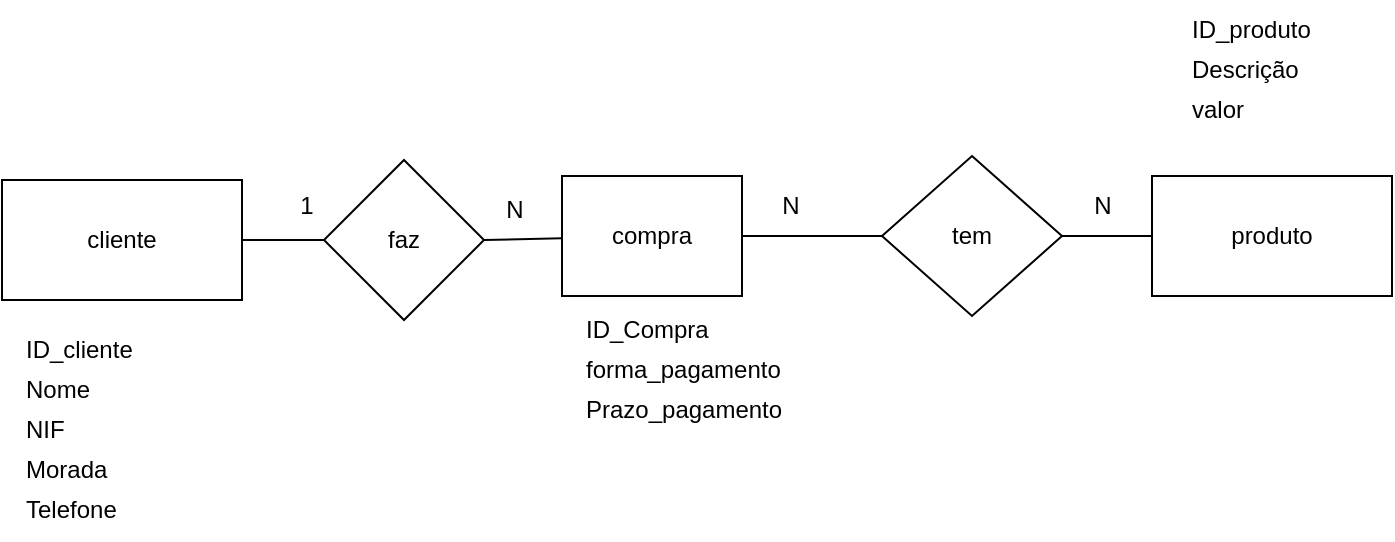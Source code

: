 <mxfile version="22.0.8" type="device">
  <diagram name="Página-1" id="kV-Lrt2cp4OkjXztvkxY">
    <mxGraphModel dx="1194" dy="641" grid="1" gridSize="10" guides="1" tooltips="1" connect="1" arrows="1" fold="1" page="1" pageScale="1" pageWidth="827" pageHeight="1169" math="0" shadow="0">
      <root>
        <mxCell id="0" />
        <mxCell id="1" parent="0" />
        <mxCell id="YHbP35V-Cucy-SEhRMw--1" value="cliente" style="rounded=0;whiteSpace=wrap;html=1;" vertex="1" parent="1">
          <mxGeometry x="20" y="190" width="120" height="60" as="geometry" />
        </mxCell>
        <mxCell id="YHbP35V-Cucy-SEhRMw--3" value="produto" style="rounded=0;whiteSpace=wrap;html=1;" vertex="1" parent="1">
          <mxGeometry x="595" y="188" width="120" height="60" as="geometry" />
        </mxCell>
        <mxCell id="YHbP35V-Cucy-SEhRMw--4" value="compra" style="rounded=0;whiteSpace=wrap;html=1;" vertex="1" parent="1">
          <mxGeometry x="300" y="188" width="90" height="60" as="geometry" />
        </mxCell>
        <mxCell id="YHbP35V-Cucy-SEhRMw--8" value="faz" style="rhombus;whiteSpace=wrap;html=1;" vertex="1" parent="1">
          <mxGeometry x="181" y="180" width="80" height="80" as="geometry" />
        </mxCell>
        <mxCell id="YHbP35V-Cucy-SEhRMw--9" value="" style="endArrow=none;html=1;rounded=0;exitX=0;exitY=0.5;exitDx=0;exitDy=0;entryX=1;entryY=0.5;entryDx=0;entryDy=0;" edge="1" parent="1" source="YHbP35V-Cucy-SEhRMw--8" target="YHbP35V-Cucy-SEhRMw--1">
          <mxGeometry width="50" height="50" relative="1" as="geometry">
            <mxPoint x="390" y="110" as="sourcePoint" />
            <mxPoint x="470" y="220" as="targetPoint" />
          </mxGeometry>
        </mxCell>
        <mxCell id="YHbP35V-Cucy-SEhRMw--10" value="" style="endArrow=none;html=1;rounded=0;exitX=1;exitY=0.5;exitDx=0;exitDy=0;" edge="1" parent="1" source="YHbP35V-Cucy-SEhRMw--8" target="YHbP35V-Cucy-SEhRMw--4">
          <mxGeometry width="50" height="50" relative="1" as="geometry">
            <mxPoint x="390" y="220" as="sourcePoint" />
            <mxPoint x="240" y="220" as="targetPoint" />
          </mxGeometry>
        </mxCell>
        <mxCell id="YHbP35V-Cucy-SEhRMw--11" value="1" style="text;html=1;align=center;verticalAlign=middle;resizable=0;points=[];autosize=1;strokeColor=none;fillColor=none;" vertex="1" parent="1">
          <mxGeometry x="157" y="188" width="30" height="30" as="geometry" />
        </mxCell>
        <mxCell id="YHbP35V-Cucy-SEhRMw--12" value="N" style="text;html=1;align=center;verticalAlign=middle;resizable=0;points=[];autosize=1;strokeColor=none;fillColor=none;" vertex="1" parent="1">
          <mxGeometry x="261" y="190" width="30" height="30" as="geometry" />
        </mxCell>
        <mxCell id="YHbP35V-Cucy-SEhRMw--13" value="ID_cliente" style="text;html=1;align=left;verticalAlign=middle;resizable=0;points=[];autosize=1;strokeColor=none;fillColor=none;" vertex="1" parent="1">
          <mxGeometry x="30" y="260" width="80" height="30" as="geometry" />
        </mxCell>
        <mxCell id="YHbP35V-Cucy-SEhRMw--14" value="Nome" style="text;html=1;align=left;verticalAlign=middle;resizable=0;points=[];autosize=1;strokeColor=none;fillColor=none;" vertex="1" parent="1">
          <mxGeometry x="30" y="280" width="60" height="30" as="geometry" />
        </mxCell>
        <mxCell id="YHbP35V-Cucy-SEhRMw--15" value="ID_Compra" style="text;html=1;align=left;verticalAlign=middle;resizable=0;points=[];autosize=1;strokeColor=none;fillColor=none;" vertex="1" parent="1">
          <mxGeometry x="310" y="250" width="80" height="30" as="geometry" />
        </mxCell>
        <mxCell id="YHbP35V-Cucy-SEhRMw--16" value="forma_pagamento" style="text;html=1;align=left;verticalAlign=middle;resizable=0;points=[];autosize=1;strokeColor=none;fillColor=none;" vertex="1" parent="1">
          <mxGeometry x="310" y="270" width="120" height="30" as="geometry" />
        </mxCell>
        <mxCell id="YHbP35V-Cucy-SEhRMw--17" value="Prazo_pagamento" style="text;html=1;align=left;verticalAlign=middle;resizable=0;points=[];autosize=1;strokeColor=none;fillColor=none;" vertex="1" parent="1">
          <mxGeometry x="310" y="290" width="120" height="30" as="geometry" />
        </mxCell>
        <mxCell id="YHbP35V-Cucy-SEhRMw--19" value="tem" style="rhombus;whiteSpace=wrap;html=1;" vertex="1" parent="1">
          <mxGeometry x="460" y="178" width="90" height="80" as="geometry" />
        </mxCell>
        <mxCell id="YHbP35V-Cucy-SEhRMw--20" value="" style="endArrow=none;html=1;rounded=0;exitX=1;exitY=0.5;exitDx=0;exitDy=0;entryX=0;entryY=0.5;entryDx=0;entryDy=0;" edge="1" parent="1" source="YHbP35V-Cucy-SEhRMw--19" target="YHbP35V-Cucy-SEhRMw--3">
          <mxGeometry width="50" height="50" relative="1" as="geometry">
            <mxPoint x="610" y="110" as="sourcePoint" />
            <mxPoint x="640" y="220" as="targetPoint" />
          </mxGeometry>
        </mxCell>
        <mxCell id="YHbP35V-Cucy-SEhRMw--21" value="" style="endArrow=none;html=1;rounded=0;exitX=0;exitY=0.5;exitDx=0;exitDy=0;entryX=1;entryY=0.5;entryDx=0;entryDy=0;" edge="1" parent="1" source="YHbP35V-Cucy-SEhRMw--19" target="YHbP35V-Cucy-SEhRMw--4">
          <mxGeometry width="50" height="50" relative="1" as="geometry">
            <mxPoint x="610" y="110" as="sourcePoint" />
            <mxPoint x="490" y="220" as="targetPoint" />
          </mxGeometry>
        </mxCell>
        <mxCell id="YHbP35V-Cucy-SEhRMw--23" value="Descrição" style="text;html=1;align=left;verticalAlign=middle;resizable=0;points=[];autosize=1;strokeColor=none;fillColor=none;" vertex="1" parent="1">
          <mxGeometry x="613" y="120" width="80" height="30" as="geometry" />
        </mxCell>
        <mxCell id="YHbP35V-Cucy-SEhRMw--24" value="valor" style="text;html=1;align=left;verticalAlign=middle;resizable=0;points=[];autosize=1;strokeColor=none;fillColor=none;" vertex="1" parent="1">
          <mxGeometry x="613" y="140" width="50" height="30" as="geometry" />
        </mxCell>
        <mxCell id="YHbP35V-Cucy-SEhRMw--25" value="ID_produto" style="text;html=1;align=left;verticalAlign=middle;resizable=0;points=[];autosize=1;strokeColor=none;fillColor=none;" vertex="1" parent="1">
          <mxGeometry x="613" y="100" width="80" height="30" as="geometry" />
        </mxCell>
        <mxCell id="YHbP35V-Cucy-SEhRMw--32" value="N" style="text;html=1;align=center;verticalAlign=middle;resizable=0;points=[];autosize=1;strokeColor=none;fillColor=none;" vertex="1" parent="1">
          <mxGeometry x="399" y="188" width="30" height="30" as="geometry" />
        </mxCell>
        <mxCell id="YHbP35V-Cucy-SEhRMw--33" value="N" style="text;html=1;align=center;verticalAlign=middle;resizable=0;points=[];autosize=1;strokeColor=none;fillColor=none;" vertex="1" parent="1">
          <mxGeometry x="555" y="188" width="30" height="30" as="geometry" />
        </mxCell>
        <mxCell id="YHbP35V-Cucy-SEhRMw--40" value="NIF" style="text;html=1;align=left;verticalAlign=middle;resizable=0;points=[];autosize=1;strokeColor=none;fillColor=none;" vertex="1" parent="1">
          <mxGeometry x="30" y="300" width="40" height="30" as="geometry" />
        </mxCell>
        <mxCell id="YHbP35V-Cucy-SEhRMw--41" value="Morada" style="text;html=1;align=left;verticalAlign=middle;resizable=0;points=[];autosize=1;strokeColor=none;fillColor=none;" vertex="1" parent="1">
          <mxGeometry x="30" y="320" width="60" height="30" as="geometry" />
        </mxCell>
        <mxCell id="YHbP35V-Cucy-SEhRMw--42" value="Telefone" style="text;html=1;align=left;verticalAlign=middle;resizable=0;points=[];autosize=1;strokeColor=none;fillColor=none;" vertex="1" parent="1">
          <mxGeometry x="30" y="340" width="70" height="30" as="geometry" />
        </mxCell>
      </root>
    </mxGraphModel>
  </diagram>
</mxfile>
